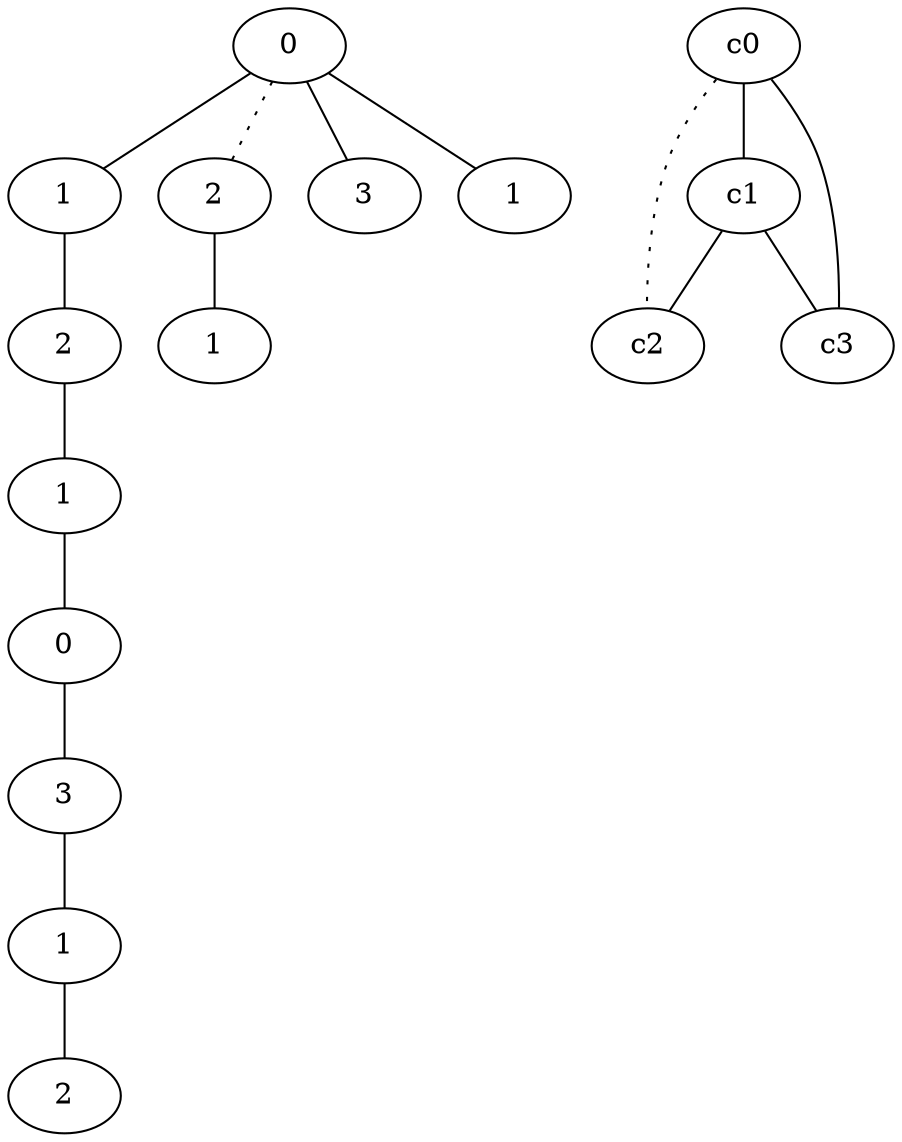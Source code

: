 graph {
a0[label=0];
a1[label=1];
a2[label=2];
a3[label=1];
a4[label=0];
a5[label=3];
a6[label=1];
a7[label=2];
a8[label=2];
a9[label=1];
a10[label=3];
a11[label=1];
a0 -- a1;
a0 -- a8 [style=dotted];
a0 -- a10;
a0 -- a11;
a1 -- a2;
a2 -- a3;
a3 -- a4;
a4 -- a5;
a5 -- a6;
a6 -- a7;
a8 -- a9;
c0 -- c1;
c0 -- c2 [style=dotted];
c0 -- c3;
c1 -- c2;
c1 -- c3;
}
